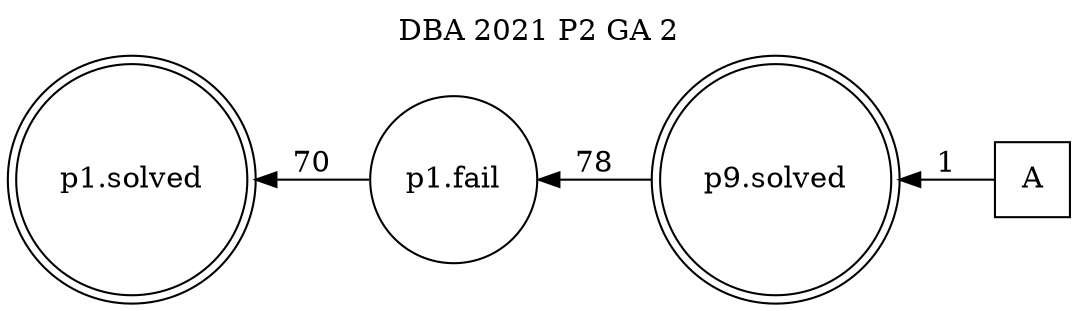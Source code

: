 digraph DBA_2021_P2_GA_2 {
labelloc="tl"
label= " DBA 2021 P2 GA 2 "
rankdir="RL";
graph [ size=" 10 , 10 !"]

"A" [shape="square" label="A"]
"p9.solved" [shape="doublecircle" label="p9.solved"]
"p1.fail" [shape="circle" label="p1.fail"]
"p1.solved" [shape="doublecircle" label="p1.solved"]
"A" -> "p9.solved" [ label=1]
"p9.solved" -> "p1.fail" [ label=78]
"p1.fail" -> "p1.solved" [ label=70]
}
